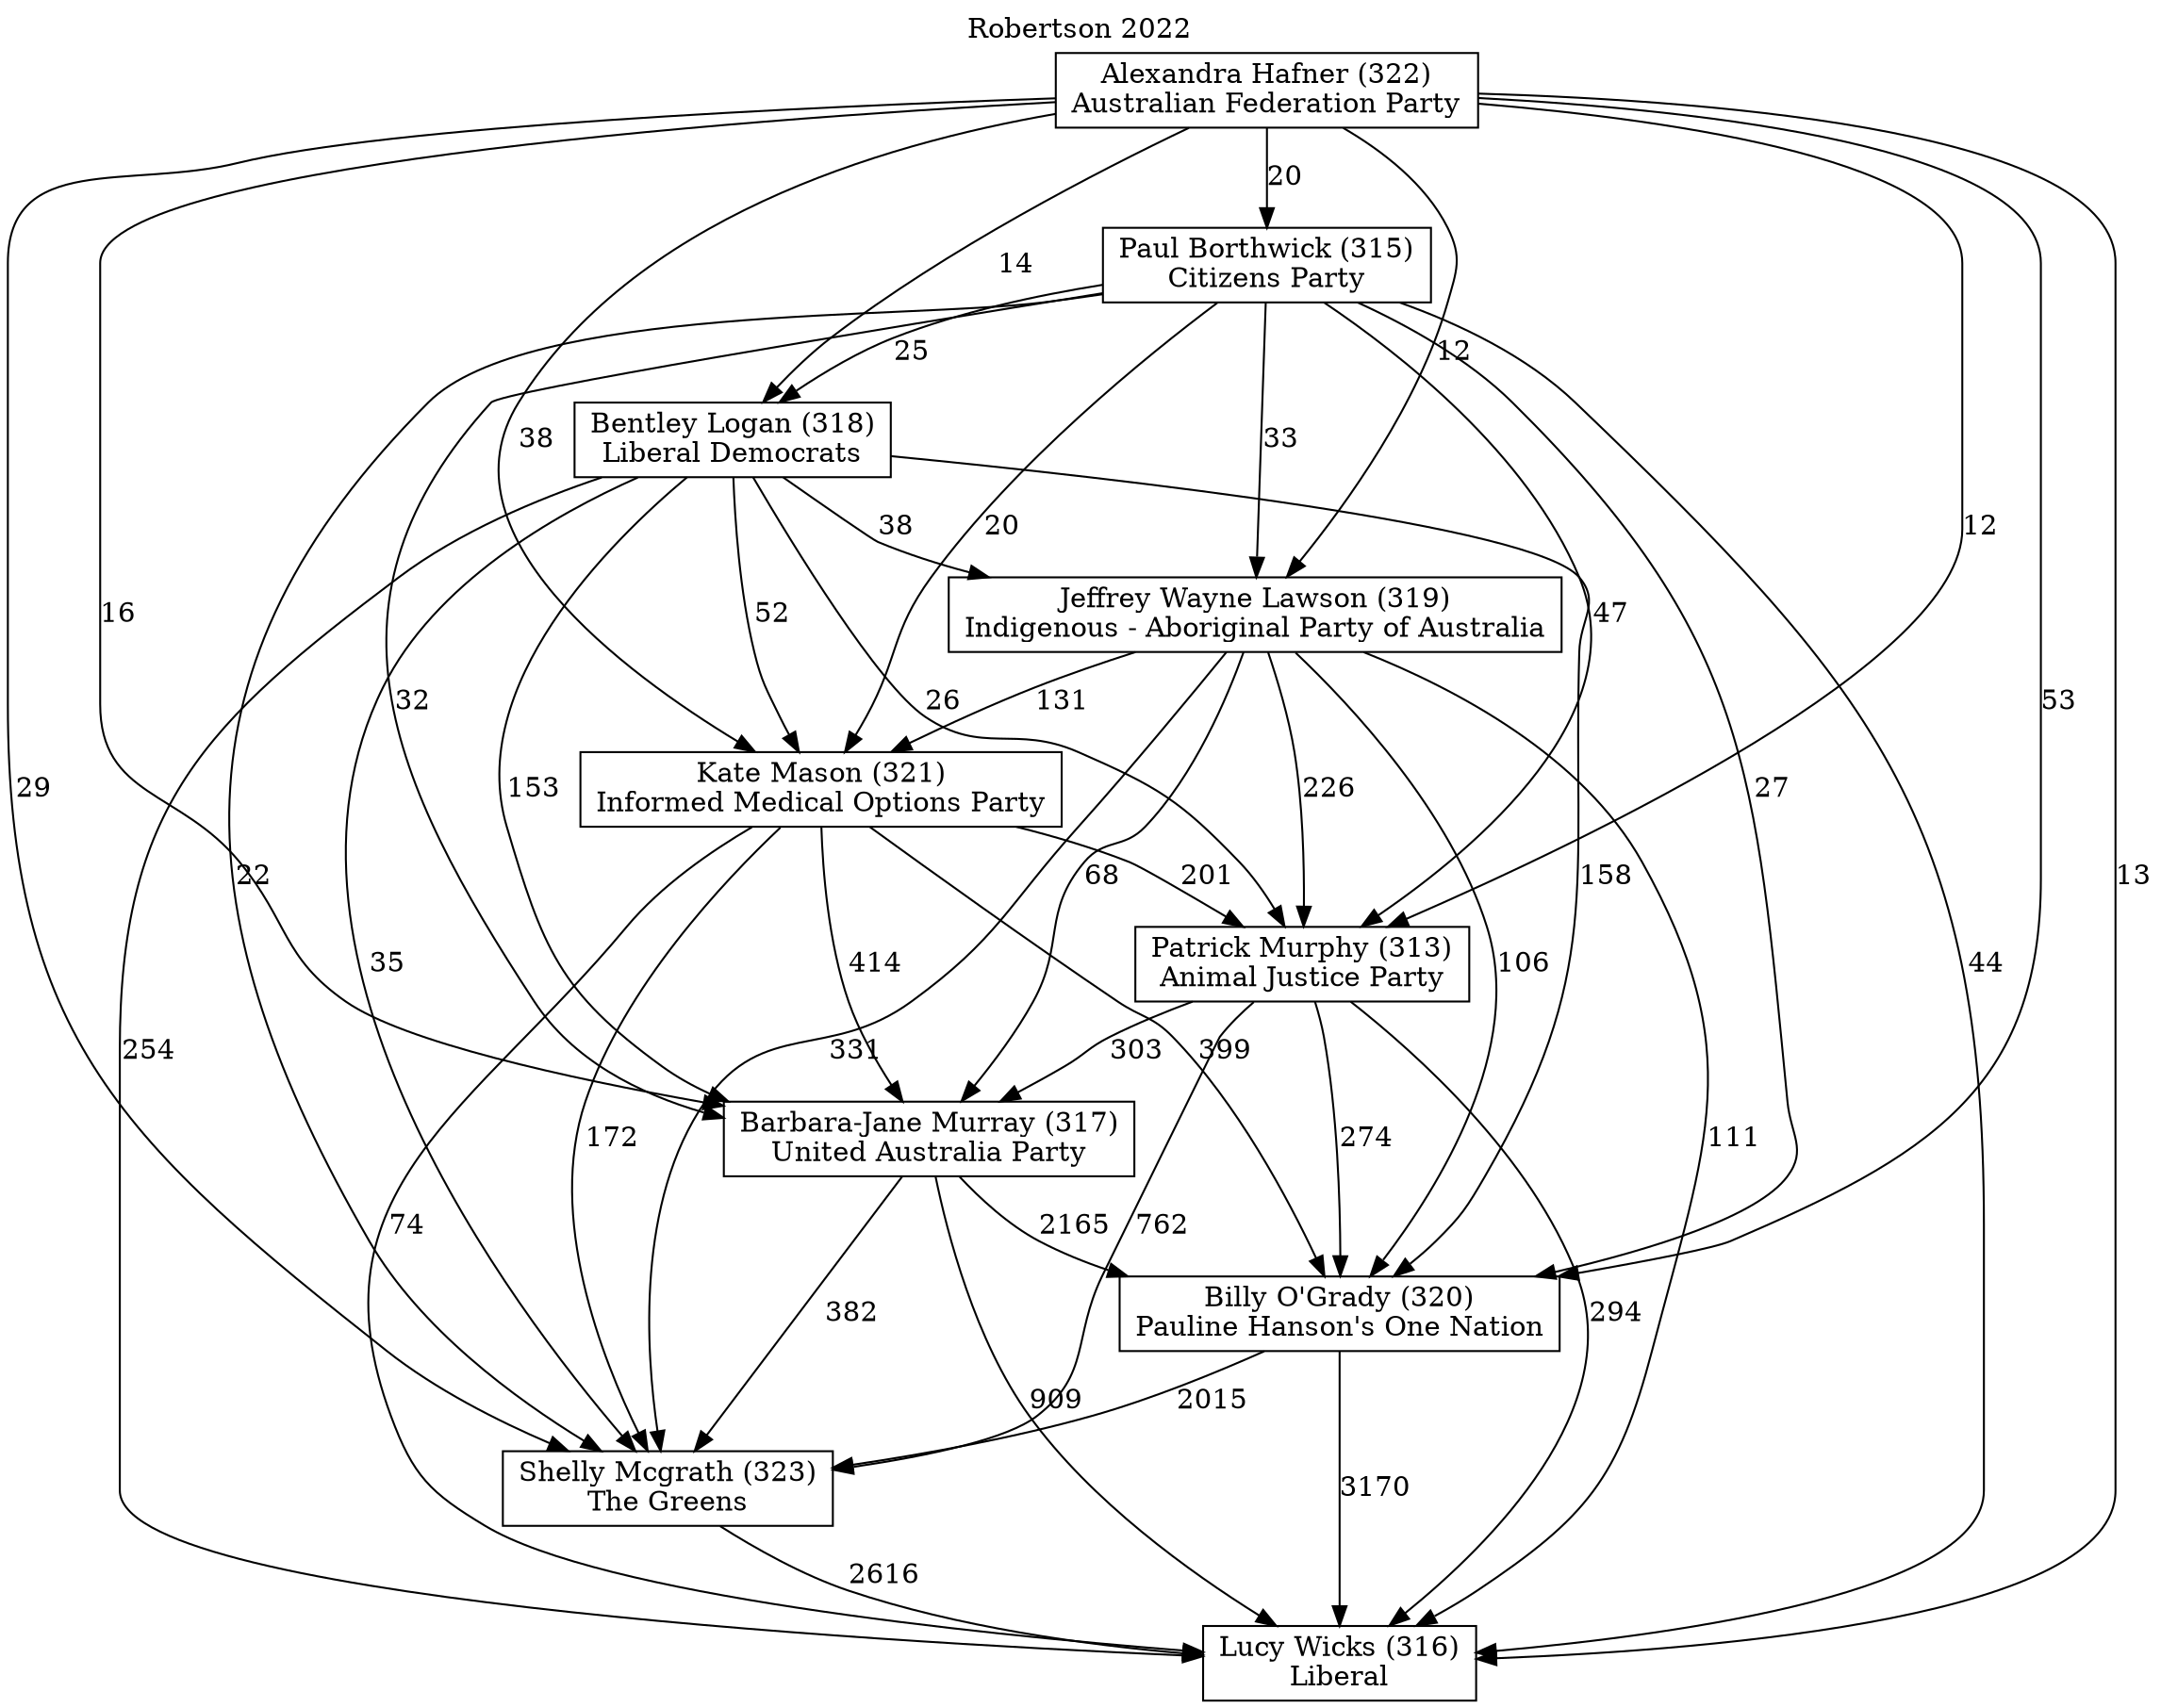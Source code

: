 // House preference flow
digraph "Lucy Wicks (316)_Robertson_2022" {
	graph [label="Robertson 2022" labelloc=t mclimit=10]
	node [shape=box]
	"Jeffrey Wayne Lawson (319)" [label="Jeffrey Wayne Lawson (319)
Indigenous - Aboriginal Party of Australia"]
	"Kate Mason (321)" [label="Kate Mason (321)
Informed Medical Options Party"]
	"Billy O'Grady (320)" [label="Billy O'Grady (320)
Pauline Hanson's One Nation"]
	"Paul Borthwick (315)" [label="Paul Borthwick (315)
Citizens Party"]
	"Bentley Logan (318)" [label="Bentley Logan (318)
Liberal Democrats"]
	"Barbara-Jane Murray (317)" [label="Barbara-Jane Murray (317)
United Australia Party"]
	"Shelly Mcgrath (323)" [label="Shelly Mcgrath (323)
The Greens"]
	"Alexandra Hafner (322)" [label="Alexandra Hafner (322)
Australian Federation Party"]
	"Lucy Wicks (316)" [label="Lucy Wicks (316)
Liberal"]
	"Patrick Murphy (313)" [label="Patrick Murphy (313)
Animal Justice Party"]
	"Alexandra Hafner (322)" -> "Patrick Murphy (313)" [label=12]
	"Barbara-Jane Murray (317)" -> "Lucy Wicks (316)" [label=909]
	"Jeffrey Wayne Lawson (319)" -> "Lucy Wicks (316)" [label=111]
	"Jeffrey Wayne Lawson (319)" -> "Barbara-Jane Murray (317)" [label=68]
	"Paul Borthwick (315)" -> "Patrick Murphy (313)" [label=47]
	"Alexandra Hafner (322)" -> "Shelly Mcgrath (323)" [label=29]
	"Alexandra Hafner (322)" -> "Barbara-Jane Murray (317)" [label=16]
	"Jeffrey Wayne Lawson (319)" -> "Billy O'Grady (320)" [label=106]
	"Patrick Murphy (313)" -> "Barbara-Jane Murray (317)" [label=303]
	"Bentley Logan (318)" -> "Barbara-Jane Murray (317)" [label=153]
	"Alexandra Hafner (322)" -> "Jeffrey Wayne Lawson (319)" [label=12]
	"Jeffrey Wayne Lawson (319)" -> "Shelly Mcgrath (323)" [label=331]
	"Patrick Murphy (313)" -> "Shelly Mcgrath (323)" [label=762]
	"Bentley Logan (318)" -> "Kate Mason (321)" [label=52]
	"Alexandra Hafner (322)" -> "Lucy Wicks (316)" [label=13]
	"Alexandra Hafner (322)" -> "Bentley Logan (318)" [label=14]
	"Billy O'Grady (320)" -> "Lucy Wicks (316)" [label=3170]
	"Kate Mason (321)" -> "Patrick Murphy (313)" [label=201]
	"Paul Borthwick (315)" -> "Lucy Wicks (316)" [label=44]
	"Barbara-Jane Murray (317)" -> "Shelly Mcgrath (323)" [label=382]
	"Bentley Logan (318)" -> "Billy O'Grady (320)" [label=158]
	"Shelly Mcgrath (323)" -> "Lucy Wicks (316)" [label=2616]
	"Paul Borthwick (315)" -> "Shelly Mcgrath (323)" [label=22]
	"Jeffrey Wayne Lawson (319)" -> "Kate Mason (321)" [label=131]
	"Patrick Murphy (313)" -> "Lucy Wicks (316)" [label=294]
	"Kate Mason (321)" -> "Barbara-Jane Murray (317)" [label=414]
	"Bentley Logan (318)" -> "Shelly Mcgrath (323)" [label=35]
	"Paul Borthwick (315)" -> "Barbara-Jane Murray (317)" [label=32]
	"Kate Mason (321)" -> "Shelly Mcgrath (323)" [label=172]
	"Billy O'Grady (320)" -> "Shelly Mcgrath (323)" [label=2015]
	"Paul Borthwick (315)" -> "Jeffrey Wayne Lawson (319)" [label=33]
	"Barbara-Jane Murray (317)" -> "Billy O'Grady (320)" [label=2165]
	"Paul Borthwick (315)" -> "Kate Mason (321)" [label=20]
	"Paul Borthwick (315)" -> "Billy O'Grady (320)" [label=27]
	"Jeffrey Wayne Lawson (319)" -> "Patrick Murphy (313)" [label=226]
	"Alexandra Hafner (322)" -> "Kate Mason (321)" [label=38]
	"Kate Mason (321)" -> "Lucy Wicks (316)" [label=74]
	"Patrick Murphy (313)" -> "Billy O'Grady (320)" [label=274]
	"Bentley Logan (318)" -> "Jeffrey Wayne Lawson (319)" [label=38]
	"Alexandra Hafner (322)" -> "Paul Borthwick (315)" [label=20]
	"Paul Borthwick (315)" -> "Bentley Logan (318)" [label=25]
	"Kate Mason (321)" -> "Billy O'Grady (320)" [label=399]
	"Bentley Logan (318)" -> "Patrick Murphy (313)" [label=26]
	"Bentley Logan (318)" -> "Lucy Wicks (316)" [label=254]
	"Alexandra Hafner (322)" -> "Billy O'Grady (320)" [label=53]
}
